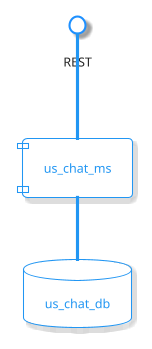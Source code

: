 @startuml
!theme materia-outline
skinparam componentStyle uml1
skinparam linetype polyline

skinparam interfaceBackgroundColor #white
skinparam interfaceBorderColor #DodgerBlue
skinparam interfaceBorderThickness 2

skinparam arrowLollipopColor #White

component us_chat_ms
database us_chat_db
interface REST as chat_rest

us_chat_ms -d- us_chat_db
us_chat_ms -u- chat_rest

@enduml